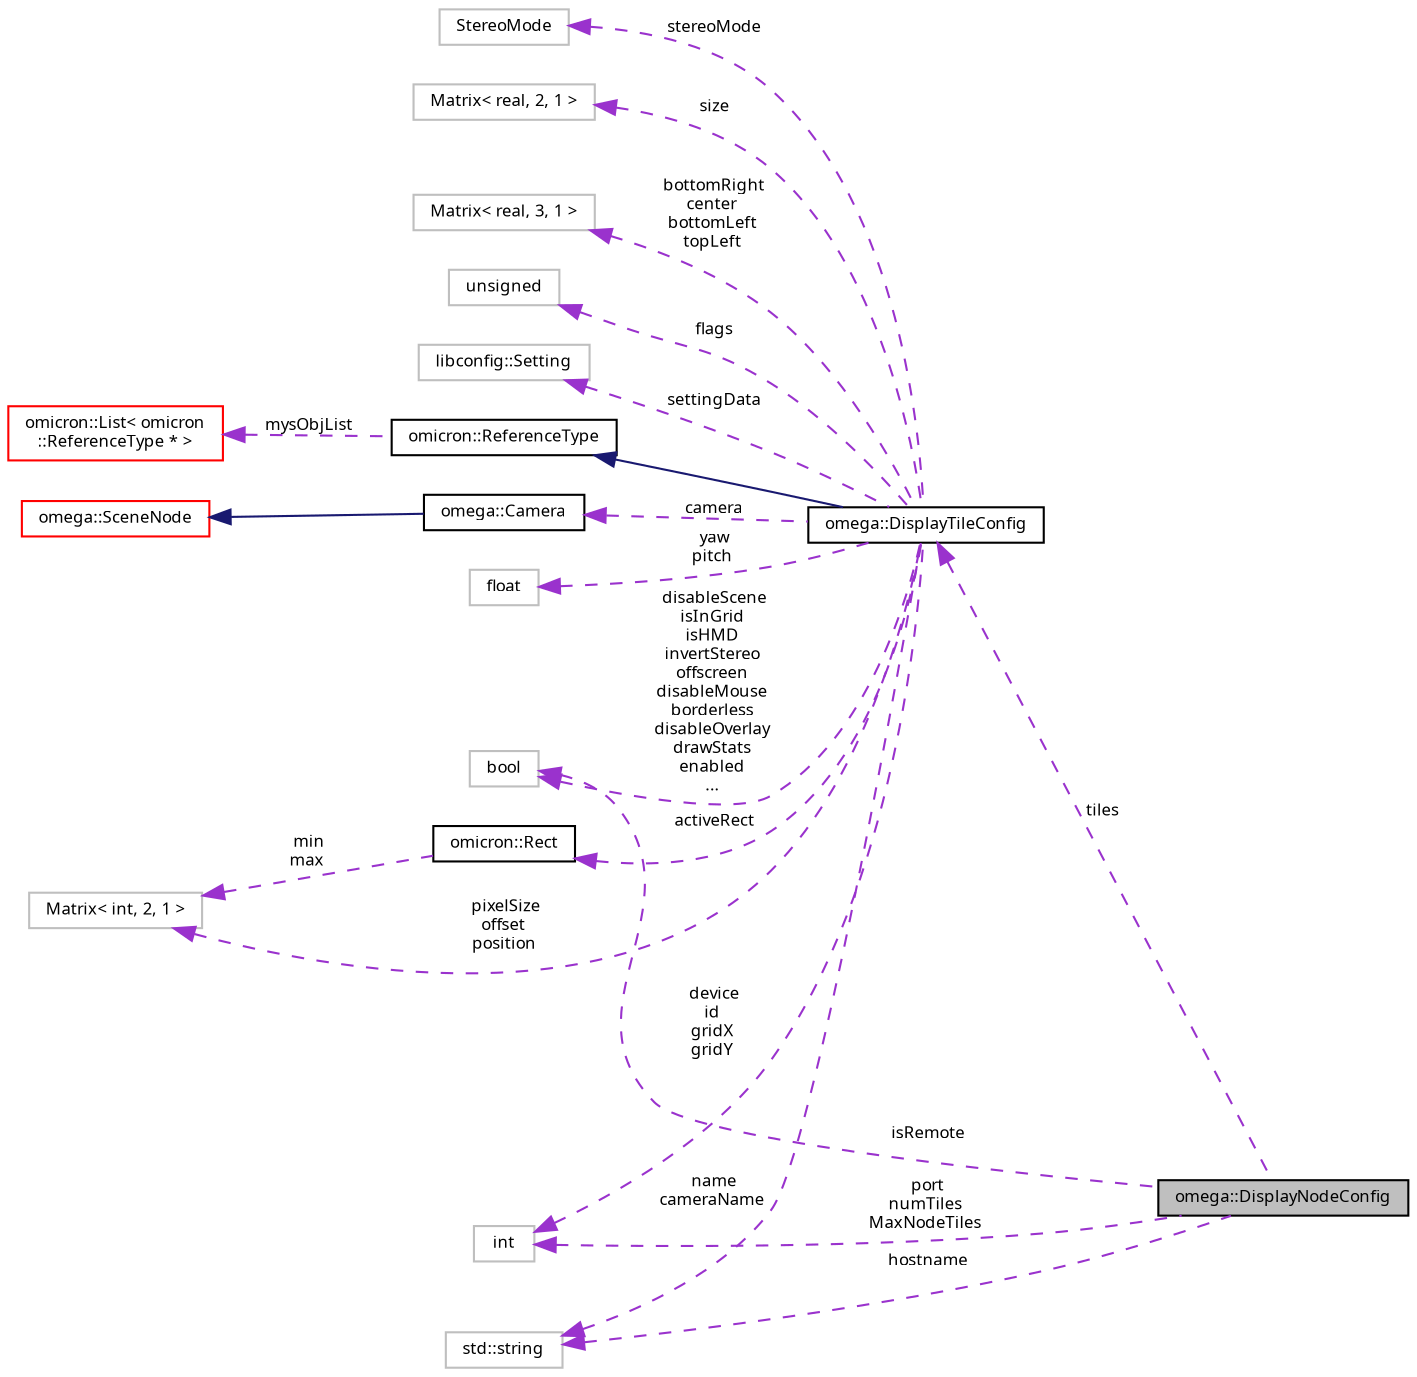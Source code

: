 digraph "omega::DisplayNodeConfig"
{
  bgcolor="transparent";
  edge [fontname="FreeSans.ttf",fontsize="8",labelfontname="FreeSans.ttf",labelfontsize="8"];
  node [fontname="FreeSans.ttf",fontsize="8",shape=record];
  rankdir="LR";
  Node1 [label="omega::DisplayNodeConfig",height=0.2,width=0.4,color="black", fillcolor="grey75", style="filled" fontcolor="black"];
  Node2 -> Node1 [dir="back",color="darkorchid3",fontsize="8",style="dashed",label=" tiles" ,fontname="FreeSans.ttf"];
  Node2 [label="omega::DisplayTileConfig",height=0.2,width=0.4,color="black",URL="$classomega_1_1_display_tile_config.html"];
  Node3 -> Node2 [dir="back",color="midnightblue",fontsize="8",style="solid",fontname="FreeSans.ttf"];
  Node3 [label="omicron::ReferenceType",height=0.2,width=0.4,color="black",URL="$classomicron_1_1_reference_type.html",tooltip="Implements a base class for reference-counted types. "];
  Node4 -> Node3 [dir="back",color="darkorchid3",fontsize="8",style="dashed",label=" mysObjList" ,fontname="FreeSans.ttf"];
  Node4 [label="omicron::List\< omicron\l::ReferenceType * \>",height=0.2,width=0.4,color="red",URL="$classomicron_1_1_list.html"];
  Node5 -> Node2 [dir="back",color="darkorchid3",fontsize="8",style="dashed",label=" camera" ,fontname="FreeSans.ttf"];
  Node5 [label="omega::Camera",height=0.2,width=0.4,color="black",URL="$classomega_1_1_camera.html",tooltip="The Camera class handles information about a view transformation, head tracking and optional target b..."];
  Node6 -> Node5 [dir="back",color="midnightblue",fontsize="8",style="solid",fontname="FreeSans.ttf"];
  Node6 [label="omega::SceneNode",height=0.2,width=0.4,color="red",URL="$classomega_1_1_scene_node.html",tooltip="Represents a node in the omegalib scene graph. "];
  Node7 -> Node2 [dir="back",color="darkorchid3",fontsize="8",style="dashed",label=" yaw\npitch" ,fontname="FreeSans.ttf"];
  Node7 [label="float",height=0.2,width=0.4,color="grey75"];
  Node8 -> Node2 [dir="back",color="darkorchid3",fontsize="8",style="dashed",label=" activeRect" ,fontname="FreeSans.ttf"];
  Node8 [label="omicron::Rect",height=0.2,width=0.4,color="black",URL="$structomicron_1_1_rect.html",tooltip="Stores a rectangular region in integer units. "];
  Node9 -> Node8 [dir="back",color="darkorchid3",fontsize="8",style="dashed",label=" min\nmax" ,fontname="FreeSans.ttf"];
  Node9 [label="Matrix\< int, 2, 1 \>",height=0.2,width=0.4,color="grey75"];
  Node10 -> Node2 [dir="back",color="darkorchid3",fontsize="8",style="dashed",label=" stereoMode" ,fontname="FreeSans.ttf"];
  Node10 [label="StereoMode",height=0.2,width=0.4,color="grey75"];
  Node11 -> Node2 [dir="back",color="darkorchid3",fontsize="8",style="dashed",label=" size" ,fontname="FreeSans.ttf"];
  Node11 [label="Matrix\< real, 2, 1 \>",height=0.2,width=0.4,color="grey75"];
  Node12 -> Node2 [dir="back",color="darkorchid3",fontsize="8",style="dashed",label=" bottomRight\ncenter\nbottomLeft\ntopLeft" ,fontname="FreeSans.ttf"];
  Node12 [label="Matrix\< real, 3, 1 \>",height=0.2,width=0.4,color="grey75"];
  Node13 -> Node2 [dir="back",color="darkorchid3",fontsize="8",style="dashed",label=" device\nid\ngridX\ngridY" ,fontname="FreeSans.ttf"];
  Node13 [label="int",height=0.2,width=0.4,color="grey75"];
  Node14 -> Node2 [dir="back",color="darkorchid3",fontsize="8",style="dashed",label=" name\ncameraName" ,fontname="FreeSans.ttf"];
  Node14 [label="std::string",height=0.2,width=0.4,color="grey75",tooltip="STL class. "];
  Node15 -> Node2 [dir="back",color="darkorchid3",fontsize="8",style="dashed",label=" disableScene\nisInGrid\nisHMD\ninvertStereo\noffscreen\ndisableMouse\nborderless\ndisableOverlay\ndrawStats\nenabled\n..." ,fontname="FreeSans.ttf"];
  Node15 [label="bool",height=0.2,width=0.4,color="grey75"];
  Node16 -> Node2 [dir="back",color="darkorchid3",fontsize="8",style="dashed",label=" flags" ,fontname="FreeSans.ttf"];
  Node16 [label="unsigned",height=0.2,width=0.4,color="grey75"];
  Node17 -> Node2 [dir="back",color="darkorchid3",fontsize="8",style="dashed",label=" settingData" ,fontname="FreeSans.ttf"];
  Node17 [label="libconfig::Setting",height=0.2,width=0.4,color="grey75"];
  Node9 -> Node2 [dir="back",color="darkorchid3",fontsize="8",style="dashed",label=" pixelSize\noffset\nposition" ,fontname="FreeSans.ttf"];
  Node13 -> Node1 [dir="back",color="darkorchid3",fontsize="8",style="dashed",label=" port\nnumTiles\nMaxNodeTiles" ,fontname="FreeSans.ttf"];
  Node15 -> Node1 [dir="back",color="darkorchid3",fontsize="8",style="dashed",label=" isRemote" ,fontname="FreeSans.ttf"];
  Node14 -> Node1 [dir="back",color="darkorchid3",fontsize="8",style="dashed",label=" hostname" ,fontname="FreeSans.ttf"];
}
